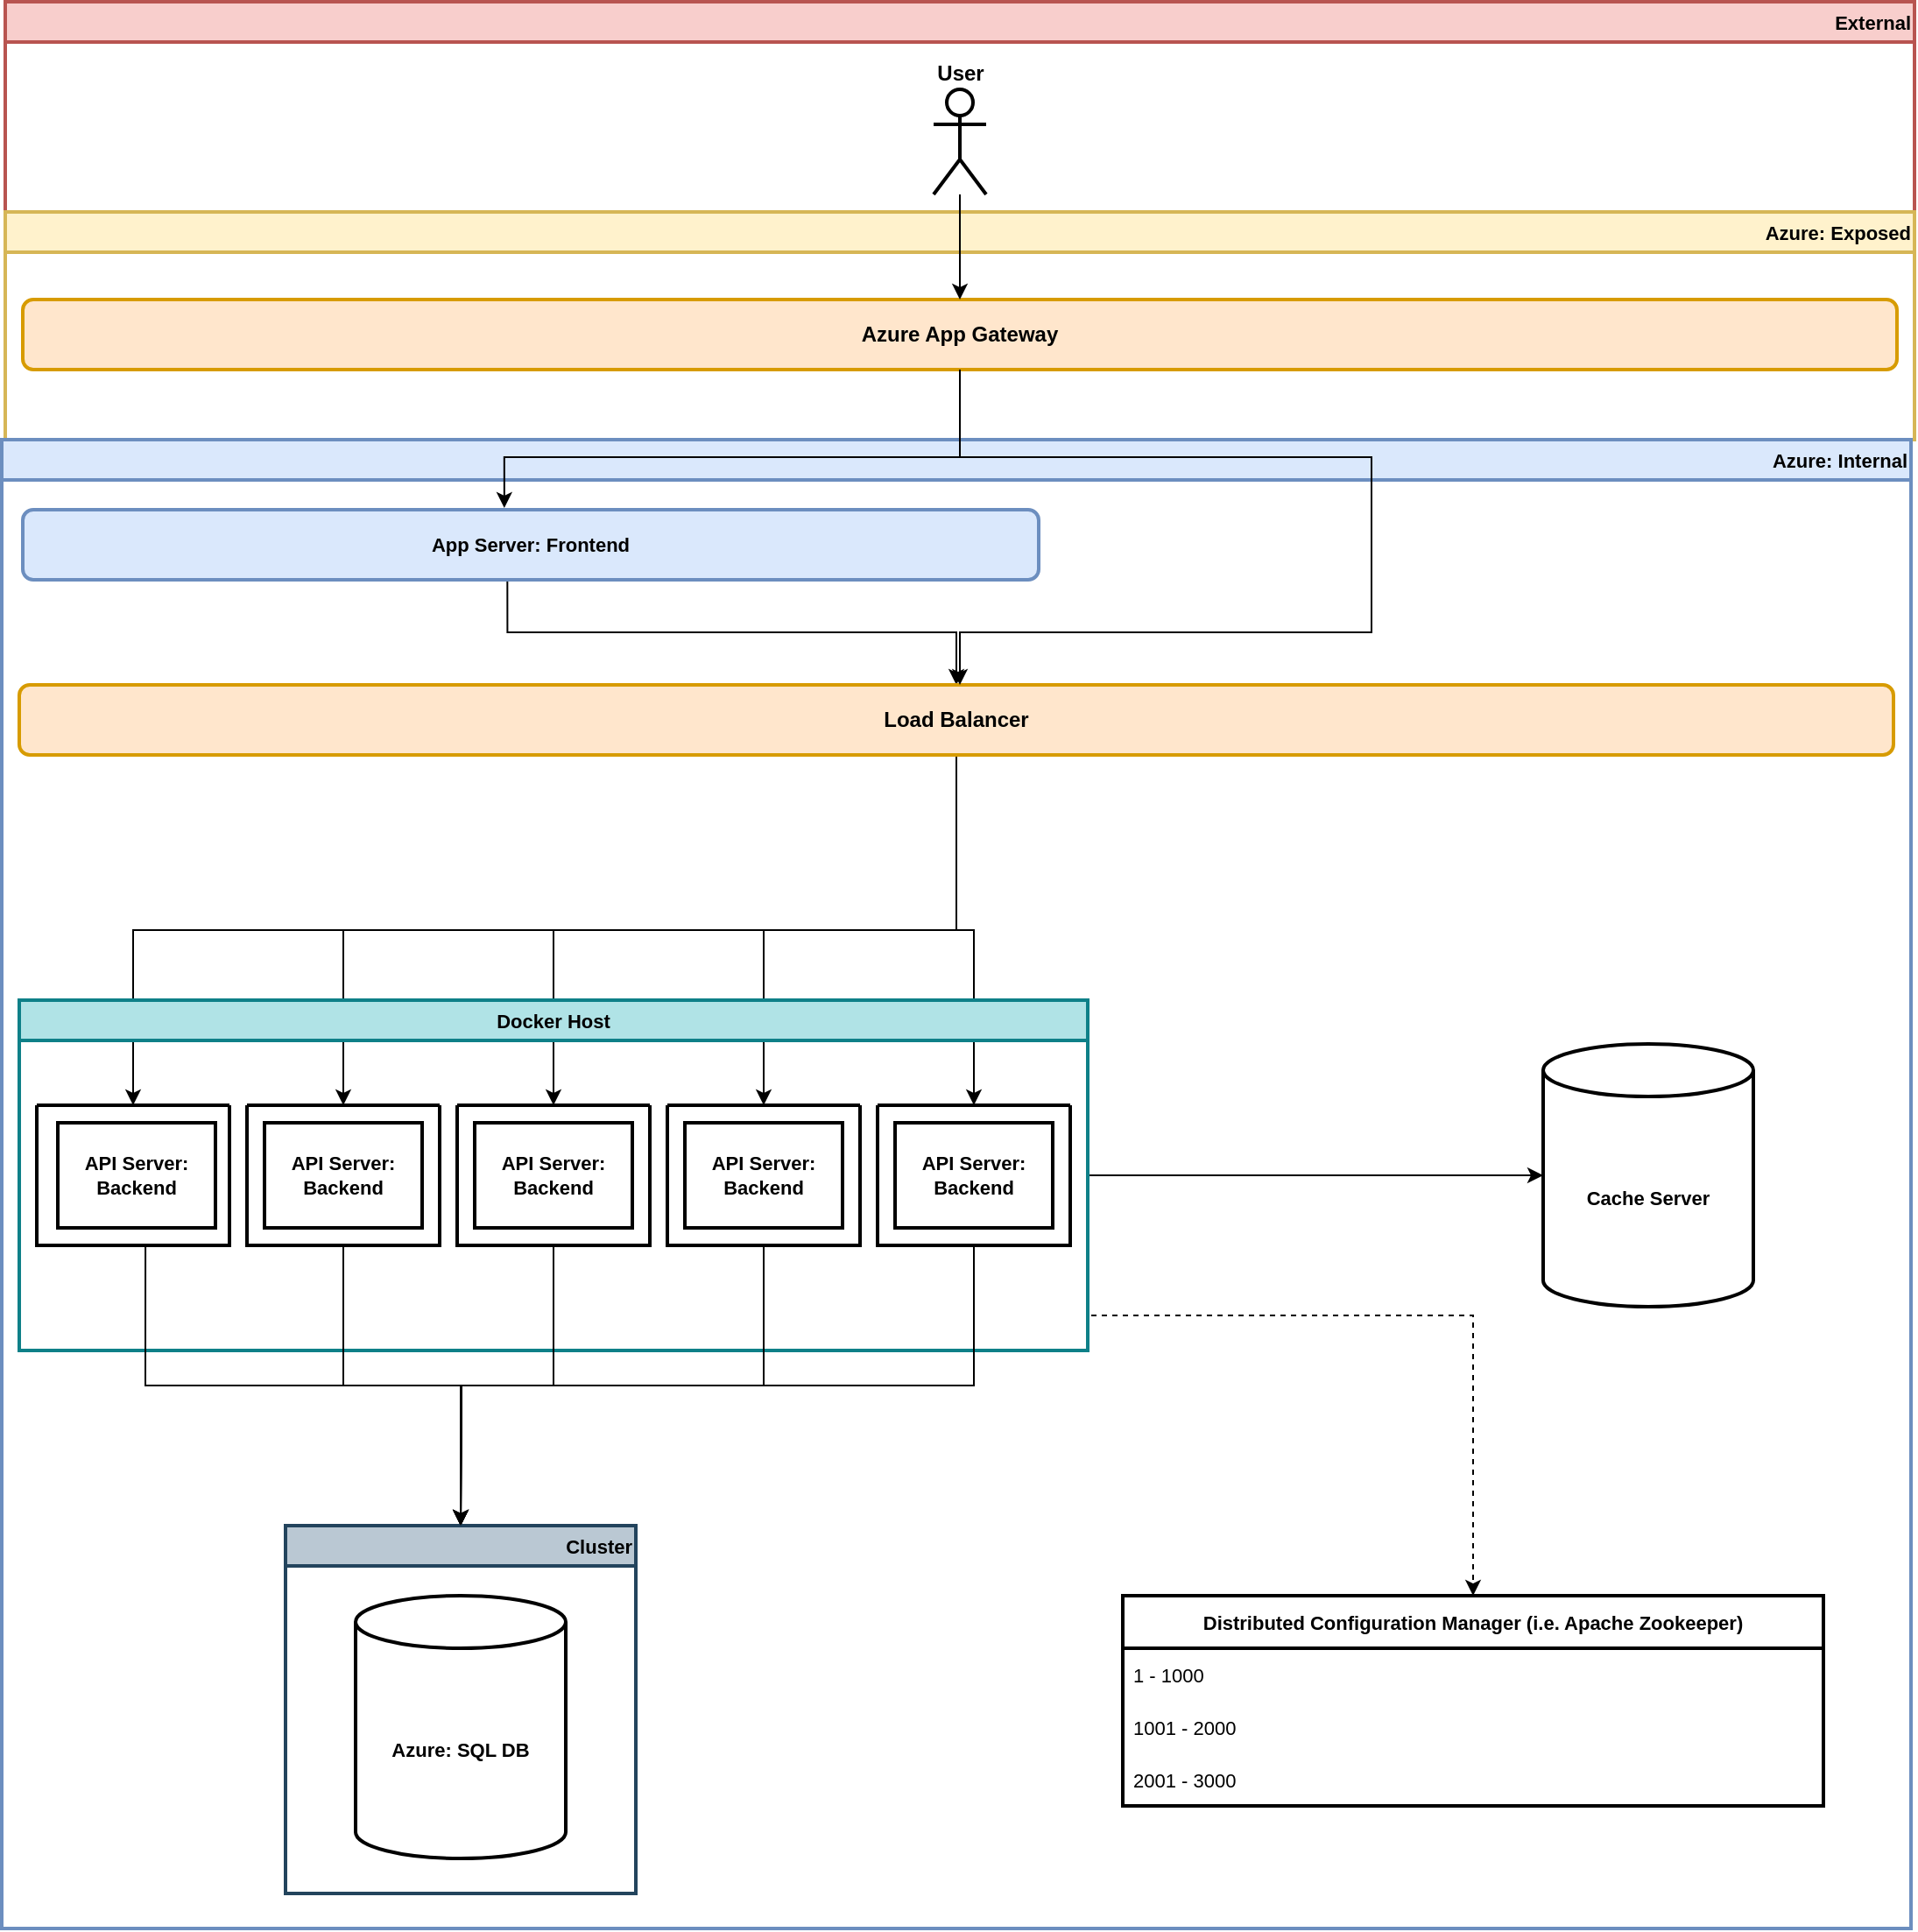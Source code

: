 <mxfile version="15.9.4" type="github">
  <diagram name="Page-1" id="c7558073-3199-34d8-9f00-42111426c3f3">
    <mxGraphModel dx="2248" dy="802" grid="1" gridSize="10" guides="1" tooltips="1" connect="1" arrows="1" fold="1" page="1" pageScale="1" pageWidth="826" pageHeight="1169" background="none" math="0" shadow="0">
      <root>
        <mxCell id="0" />
        <mxCell id="1" parent="0" />
        <mxCell id="X-37stWm01bm9PsuEd_Q-113" value="External" style="swimlane;fontSize=11;strokeWidth=2;fillColor=#f8cecc;strokeColor=#b85450;align=right;" vertex="1" parent="1">
          <mxGeometry y="10" width="1090" height="120" as="geometry">
            <mxRectangle width="80" height="23" as="alternateBounds" />
          </mxGeometry>
        </mxCell>
        <mxCell id="X-37stWm01bm9PsuEd_Q-114" value="User" style="shape=umlActor;verticalLabelPosition=top;verticalAlign=bottom;html=1;strokeWidth=2;fontStyle=1;labelPosition=center;align=center;" vertex="1" parent="X-37stWm01bm9PsuEd_Q-113">
          <mxGeometry x="530" y="50" width="30" height="60" as="geometry" />
        </mxCell>
        <mxCell id="X-37stWm01bm9PsuEd_Q-115" value="Azure: Exposed" style="swimlane;fontSize=11;strokeWidth=2;fillColor=#fff2cc;strokeColor=#d6b656;align=right;" vertex="1" parent="1">
          <mxGeometry y="130" width="1090" height="130" as="geometry" />
        </mxCell>
        <mxCell id="X-37stWm01bm9PsuEd_Q-116" value="Azure App Gateway" style="rounded=1;whiteSpace=wrap;html=1;fillColor=#ffe6cc;strokeColor=#d79b00;strokeWidth=2;fontStyle=1" vertex="1" parent="X-37stWm01bm9PsuEd_Q-115">
          <mxGeometry x="10" y="50" width="1070" height="40" as="geometry" />
        </mxCell>
        <mxCell id="X-37stWm01bm9PsuEd_Q-117" value="Azure: Internal" style="swimlane;fontSize=11;strokeWidth=2;fillColor=#dae8fc;strokeColor=#6c8ebf;labelPosition=center;verticalLabelPosition=middle;align=right;verticalAlign=middle;" vertex="1" parent="1">
          <mxGeometry x="-2" y="260" width="1090" height="850" as="geometry" />
        </mxCell>
        <mxCell id="X-37stWm01bm9PsuEd_Q-121" value="" style="edgeStyle=orthogonalEdgeStyle;rounded=0;orthogonalLoop=1;jettySize=auto;html=1;fontSize=11;entryX=0.5;entryY=0;entryDx=0;entryDy=0;exitX=0.477;exitY=0.975;exitDx=0;exitDy=0;exitPerimeter=0;" edge="1" parent="X-37stWm01bm9PsuEd_Q-117" source="X-37stWm01bm9PsuEd_Q-119" target="X-37stWm01bm9PsuEd_Q-96">
          <mxGeometry relative="1" as="geometry" />
        </mxCell>
        <mxCell id="X-37stWm01bm9PsuEd_Q-119" value="App Server: Frontend" style="rounded=1;whiteSpace=wrap;html=1;fontSize=11;strokeWidth=2;fontStyle=1;fillColor=#dae8fc;strokeColor=#6c8ebf;" vertex="1" parent="X-37stWm01bm9PsuEd_Q-117">
          <mxGeometry x="12" y="40" width="580" height="40" as="geometry" />
        </mxCell>
        <mxCell id="X-37stWm01bm9PsuEd_Q-128" style="edgeStyle=orthogonalEdgeStyle;rounded=0;orthogonalLoop=1;jettySize=auto;html=1;entryX=0.5;entryY=0;entryDx=0;entryDy=0;fontSize=11;" edge="1" parent="X-37stWm01bm9PsuEd_Q-117" source="X-37stWm01bm9PsuEd_Q-96" target="X-37stWm01bm9PsuEd_Q-123">
          <mxGeometry relative="1" as="geometry" />
        </mxCell>
        <mxCell id="X-37stWm01bm9PsuEd_Q-129" style="edgeStyle=orthogonalEdgeStyle;rounded=0;orthogonalLoop=1;jettySize=auto;html=1;entryX=0.5;entryY=0;entryDx=0;entryDy=0;fontSize=11;" edge="1" parent="X-37stWm01bm9PsuEd_Q-117" source="X-37stWm01bm9PsuEd_Q-96" target="X-37stWm01bm9PsuEd_Q-124">
          <mxGeometry relative="1" as="geometry" />
        </mxCell>
        <mxCell id="X-37stWm01bm9PsuEd_Q-130" style="edgeStyle=orthogonalEdgeStyle;rounded=0;orthogonalLoop=1;jettySize=auto;html=1;entryX=0.5;entryY=0;entryDx=0;entryDy=0;fontSize=11;" edge="1" parent="X-37stWm01bm9PsuEd_Q-117" source="X-37stWm01bm9PsuEd_Q-96" target="X-37stWm01bm9PsuEd_Q-125">
          <mxGeometry relative="1" as="geometry" />
        </mxCell>
        <mxCell id="X-37stWm01bm9PsuEd_Q-131" style="edgeStyle=orthogonalEdgeStyle;rounded=0;orthogonalLoop=1;jettySize=auto;html=1;entryX=0.5;entryY=0;entryDx=0;entryDy=0;fontSize=11;" edge="1" parent="X-37stWm01bm9PsuEd_Q-117" source="X-37stWm01bm9PsuEd_Q-96" target="X-37stWm01bm9PsuEd_Q-126">
          <mxGeometry relative="1" as="geometry" />
        </mxCell>
        <mxCell id="X-37stWm01bm9PsuEd_Q-132" style="edgeStyle=orthogonalEdgeStyle;rounded=0;orthogonalLoop=1;jettySize=auto;html=1;entryX=0.5;entryY=0;entryDx=0;entryDy=0;fontSize=11;" edge="1" parent="X-37stWm01bm9PsuEd_Q-117" source="X-37stWm01bm9PsuEd_Q-96" target="X-37stWm01bm9PsuEd_Q-127">
          <mxGeometry relative="1" as="geometry" />
        </mxCell>
        <mxCell id="X-37stWm01bm9PsuEd_Q-96" value="Load Balancer" style="rounded=1;whiteSpace=wrap;html=1;fillColor=#ffe6cc;strokeColor=#d79b00;strokeWidth=2;fontStyle=1" vertex="1" parent="X-37stWm01bm9PsuEd_Q-117">
          <mxGeometry x="10" y="140" width="1070" height="40" as="geometry" />
        </mxCell>
        <mxCell id="X-37stWm01bm9PsuEd_Q-160" style="edgeStyle=orthogonalEdgeStyle;rounded=0;orthogonalLoop=1;jettySize=auto;html=1;entryX=0;entryY=0.5;entryDx=0;entryDy=0;entryPerimeter=0;fontSize=11;" edge="1" parent="X-37stWm01bm9PsuEd_Q-117" source="X-37stWm01bm9PsuEd_Q-122" target="X-37stWm01bm9PsuEd_Q-139">
          <mxGeometry relative="1" as="geometry" />
        </mxCell>
        <mxCell id="X-37stWm01bm9PsuEd_Q-122" value="Docker Host" style="swimlane;fontSize=11;strokeWidth=2;fillColor=#b0e3e6;strokeColor=#0e8088;align=center;" vertex="1" parent="X-37stWm01bm9PsuEd_Q-117">
          <mxGeometry x="10" y="320" width="610" height="200" as="geometry" />
        </mxCell>
        <mxCell id="X-37stWm01bm9PsuEd_Q-123" value="" style="swimlane;startSize=0;fontSize=11;strokeWidth=2;" vertex="1" parent="X-37stWm01bm9PsuEd_Q-122">
          <mxGeometry x="10" y="60" width="110" height="80" as="geometry" />
        </mxCell>
        <mxCell id="X-37stWm01bm9PsuEd_Q-125" value="" style="swimlane;startSize=0;fontSize=11;strokeWidth=2;" vertex="1" parent="X-37stWm01bm9PsuEd_Q-122">
          <mxGeometry x="250" y="60" width="110" height="80" as="geometry" />
        </mxCell>
        <mxCell id="X-37stWm01bm9PsuEd_Q-135" value="API Server: Backend" style="whiteSpace=wrap;html=1;fontSize=11;strokeWidth=2;fontStyle=1" vertex="1" parent="X-37stWm01bm9PsuEd_Q-125">
          <mxGeometry x="10" y="10" width="90" height="60" as="geometry" />
        </mxCell>
        <mxCell id="X-37stWm01bm9PsuEd_Q-124" value="" style="swimlane;startSize=0;fontSize=11;strokeWidth=2;" vertex="1" parent="X-37stWm01bm9PsuEd_Q-122">
          <mxGeometry x="130" y="60" width="110" height="80" as="geometry" />
        </mxCell>
        <mxCell id="X-37stWm01bm9PsuEd_Q-134" value="API Server: Backend" style="whiteSpace=wrap;html=1;fontSize=11;strokeWidth=2;fontStyle=1" vertex="1" parent="X-37stWm01bm9PsuEd_Q-124">
          <mxGeometry x="10" y="10" width="90" height="60" as="geometry" />
        </mxCell>
        <mxCell id="X-37stWm01bm9PsuEd_Q-126" value="" style="swimlane;startSize=0;fontSize=11;strokeWidth=2;" vertex="1" parent="X-37stWm01bm9PsuEd_Q-122">
          <mxGeometry x="370" y="60" width="110" height="80" as="geometry" />
        </mxCell>
        <mxCell id="X-37stWm01bm9PsuEd_Q-136" value="API Server: Backend" style="whiteSpace=wrap;html=1;fontSize=11;strokeWidth=2;fontStyle=1" vertex="1" parent="X-37stWm01bm9PsuEd_Q-126">
          <mxGeometry x="10" y="10" width="90" height="60" as="geometry" />
        </mxCell>
        <mxCell id="X-37stWm01bm9PsuEd_Q-127" value="" style="swimlane;startSize=0;fontSize=11;strokeWidth=2;" vertex="1" parent="X-37stWm01bm9PsuEd_Q-122">
          <mxGeometry x="490" y="60" width="110" height="80" as="geometry" />
        </mxCell>
        <mxCell id="X-37stWm01bm9PsuEd_Q-137" value="API Server: Backend" style="whiteSpace=wrap;html=1;fontSize=11;strokeWidth=2;fontStyle=1" vertex="1" parent="X-37stWm01bm9PsuEd_Q-127">
          <mxGeometry x="10" y="10" width="90" height="60" as="geometry" />
        </mxCell>
        <mxCell id="X-37stWm01bm9PsuEd_Q-159" style="edgeStyle=orthogonalEdgeStyle;rounded=0;orthogonalLoop=1;jettySize=auto;html=1;entryX=0.5;entryY=1;entryDx=0;entryDy=0;fontSize=11;exitX=0.5;exitY=1;exitDx=0;exitDy=0;" edge="1" parent="X-37stWm01bm9PsuEd_Q-122" source="X-37stWm01bm9PsuEd_Q-127">
          <mxGeometry relative="1" as="geometry">
            <mxPoint x="252" y="300" as="targetPoint" />
            <Array as="points">
              <mxPoint x="545" y="220" />
              <mxPoint x="252" y="220" />
            </Array>
          </mxGeometry>
        </mxCell>
        <mxCell id="X-37stWm01bm9PsuEd_Q-139" value="Cache Server" style="shape=cylinder3;whiteSpace=wrap;html=1;boundedLbl=1;backgroundOutline=1;size=15;fontSize=11;strokeWidth=2;fontStyle=1" vertex="1" parent="X-37stWm01bm9PsuEd_Q-117">
          <mxGeometry x="880" y="345" width="120" height="150" as="geometry" />
        </mxCell>
        <mxCell id="X-37stWm01bm9PsuEd_Q-145" value="Distributed Configuration Manager (i.e. Apache Zookeeper)" style="swimlane;fontStyle=1;childLayout=stackLayout;horizontal=1;startSize=30;horizontalStack=0;resizeParent=1;resizeParentMax=0;resizeLast=0;collapsible=1;marginBottom=0;fontSize=11;strokeWidth=2;" vertex="1" parent="X-37stWm01bm9PsuEd_Q-117">
          <mxGeometry x="640" y="660" width="400" height="120" as="geometry" />
        </mxCell>
        <mxCell id="X-37stWm01bm9PsuEd_Q-146" value="1 - 1000" style="text;strokeColor=none;fillColor=none;align=left;verticalAlign=middle;spacingLeft=4;spacingRight=4;overflow=hidden;points=[[0,0.5],[1,0.5]];portConstraint=eastwest;rotatable=0;fontSize=11;" vertex="1" parent="X-37stWm01bm9PsuEd_Q-145">
          <mxGeometry y="30" width="400" height="30" as="geometry" />
        </mxCell>
        <mxCell id="X-37stWm01bm9PsuEd_Q-147" value="1001 - 2000" style="text;strokeColor=none;fillColor=none;align=left;verticalAlign=middle;spacingLeft=4;spacingRight=4;overflow=hidden;points=[[0,0.5],[1,0.5]];portConstraint=eastwest;rotatable=0;fontSize=11;" vertex="1" parent="X-37stWm01bm9PsuEd_Q-145">
          <mxGeometry y="60" width="400" height="30" as="geometry" />
        </mxCell>
        <mxCell id="X-37stWm01bm9PsuEd_Q-148" value="2001 - 3000" style="text;strokeColor=none;fillColor=none;align=left;verticalAlign=middle;spacingLeft=4;spacingRight=4;overflow=hidden;points=[[0,0.5],[1,0.5]];portConstraint=eastwest;rotatable=0;fontSize=11;" vertex="1" parent="X-37stWm01bm9PsuEd_Q-145">
          <mxGeometry y="90" width="400" height="30" as="geometry" />
        </mxCell>
        <mxCell id="X-37stWm01bm9PsuEd_Q-154" style="edgeStyle=orthogonalEdgeStyle;rounded=0;orthogonalLoop=1;jettySize=auto;html=1;fontSize=11;exitX=0.564;exitY=1;exitDx=0;exitDy=0;exitPerimeter=0;" edge="1" parent="X-37stWm01bm9PsuEd_Q-117" source="X-37stWm01bm9PsuEd_Q-123">
          <mxGeometry relative="1" as="geometry">
            <mxPoint x="262" y="620" as="targetPoint" />
          </mxGeometry>
        </mxCell>
        <mxCell id="X-37stWm01bm9PsuEd_Q-155" style="edgeStyle=orthogonalEdgeStyle;rounded=0;orthogonalLoop=1;jettySize=auto;html=1;fontSize=11;" edge="1" parent="X-37stWm01bm9PsuEd_Q-117" source="X-37stWm01bm9PsuEd_Q-124">
          <mxGeometry relative="1" as="geometry">
            <mxPoint x="262" y="620" as="targetPoint" />
            <Array as="points">
              <mxPoint x="195" y="540" />
              <mxPoint x="262" y="540" />
            </Array>
          </mxGeometry>
        </mxCell>
        <mxCell id="X-37stWm01bm9PsuEd_Q-157" style="edgeStyle=orthogonalEdgeStyle;rounded=0;orthogonalLoop=1;jettySize=auto;html=1;fontSize=11;exitX=0.5;exitY=1;exitDx=0;exitDy=0;" edge="1" parent="X-37stWm01bm9PsuEd_Q-117" source="X-37stWm01bm9PsuEd_Q-125">
          <mxGeometry relative="1" as="geometry">
            <mxPoint x="262" y="620" as="targetPoint" />
          </mxGeometry>
        </mxCell>
        <mxCell id="X-37stWm01bm9PsuEd_Q-162" value="Cluster" style="swimlane;fontSize=11;strokeWidth=2;fillColor=#bac8d3;strokeColor=#23445d;align=right;" vertex="1" parent="X-37stWm01bm9PsuEd_Q-117">
          <mxGeometry x="162" y="620" width="200" height="210" as="geometry" />
        </mxCell>
        <mxCell id="X-37stWm01bm9PsuEd_Q-144" value="Azure: SQL DB" style="shape=cylinder3;whiteSpace=wrap;html=1;boundedLbl=1;backgroundOutline=1;size=15;fontSize=11;strokeWidth=2;fontStyle=1" vertex="1" parent="X-37stWm01bm9PsuEd_Q-162">
          <mxGeometry x="40" y="40" width="120" height="150" as="geometry" />
        </mxCell>
        <mxCell id="X-37stWm01bm9PsuEd_Q-158" style="edgeStyle=orthogonalEdgeStyle;rounded=0;orthogonalLoop=1;jettySize=auto;html=1;fontSize=11;exitX=0.5;exitY=1;exitDx=0;exitDy=0;" edge="1" parent="X-37stWm01bm9PsuEd_Q-117" source="X-37stWm01bm9PsuEd_Q-126">
          <mxGeometry relative="1" as="geometry">
            <mxPoint x="262" y="620" as="targetPoint" />
          </mxGeometry>
        </mxCell>
        <mxCell id="X-37stWm01bm9PsuEd_Q-118" style="edgeStyle=orthogonalEdgeStyle;rounded=0;orthogonalLoop=1;jettySize=auto;html=1;entryX=0.5;entryY=0;entryDx=0;entryDy=0;fontSize=11;" edge="1" parent="1" source="X-37stWm01bm9PsuEd_Q-114" target="X-37stWm01bm9PsuEd_Q-116">
          <mxGeometry relative="1" as="geometry" />
        </mxCell>
        <mxCell id="X-37stWm01bm9PsuEd_Q-120" style="edgeStyle=orthogonalEdgeStyle;rounded=0;orthogonalLoop=1;jettySize=auto;html=1;entryX=0.474;entryY=-0.025;entryDx=0;entryDy=0;fontSize=11;entryPerimeter=0;" edge="1" parent="1" source="X-37stWm01bm9PsuEd_Q-116" target="X-37stWm01bm9PsuEd_Q-119">
          <mxGeometry relative="1" as="geometry">
            <Array as="points">
              <mxPoint x="545" y="270" />
              <mxPoint x="285" y="270" />
            </Array>
          </mxGeometry>
        </mxCell>
        <mxCell id="X-37stWm01bm9PsuEd_Q-133" value="API Server: Backend" style="whiteSpace=wrap;html=1;fontSize=11;strokeWidth=2;fontStyle=1" vertex="1" parent="1">
          <mxGeometry x="30" y="650" width="90" height="60" as="geometry" />
        </mxCell>
        <mxCell id="X-37stWm01bm9PsuEd_Q-152" style="edgeStyle=orthogonalEdgeStyle;rounded=0;orthogonalLoop=1;jettySize=auto;html=1;fontSize=11;dashed=1;" edge="1" parent="1">
          <mxGeometry relative="1" as="geometry">
            <mxPoint x="620" y="760" as="sourcePoint" />
            <mxPoint x="838" y="920" as="targetPoint" />
            <Array as="points">
              <mxPoint x="838" y="760" />
            </Array>
          </mxGeometry>
        </mxCell>
        <mxCell id="X-37stWm01bm9PsuEd_Q-161" style="edgeStyle=orthogonalEdgeStyle;rounded=0;orthogonalLoop=1;jettySize=auto;html=1;fontSize=11;" edge="1" parent="1" source="X-37stWm01bm9PsuEd_Q-116">
          <mxGeometry relative="1" as="geometry">
            <mxPoint x="545" y="400" as="targetPoint" />
            <Array as="points">
              <mxPoint x="545" y="270" />
              <mxPoint x="780" y="270" />
              <mxPoint x="780" y="370" />
              <mxPoint x="545" y="370" />
            </Array>
          </mxGeometry>
        </mxCell>
      </root>
    </mxGraphModel>
  </diagram>
</mxfile>
